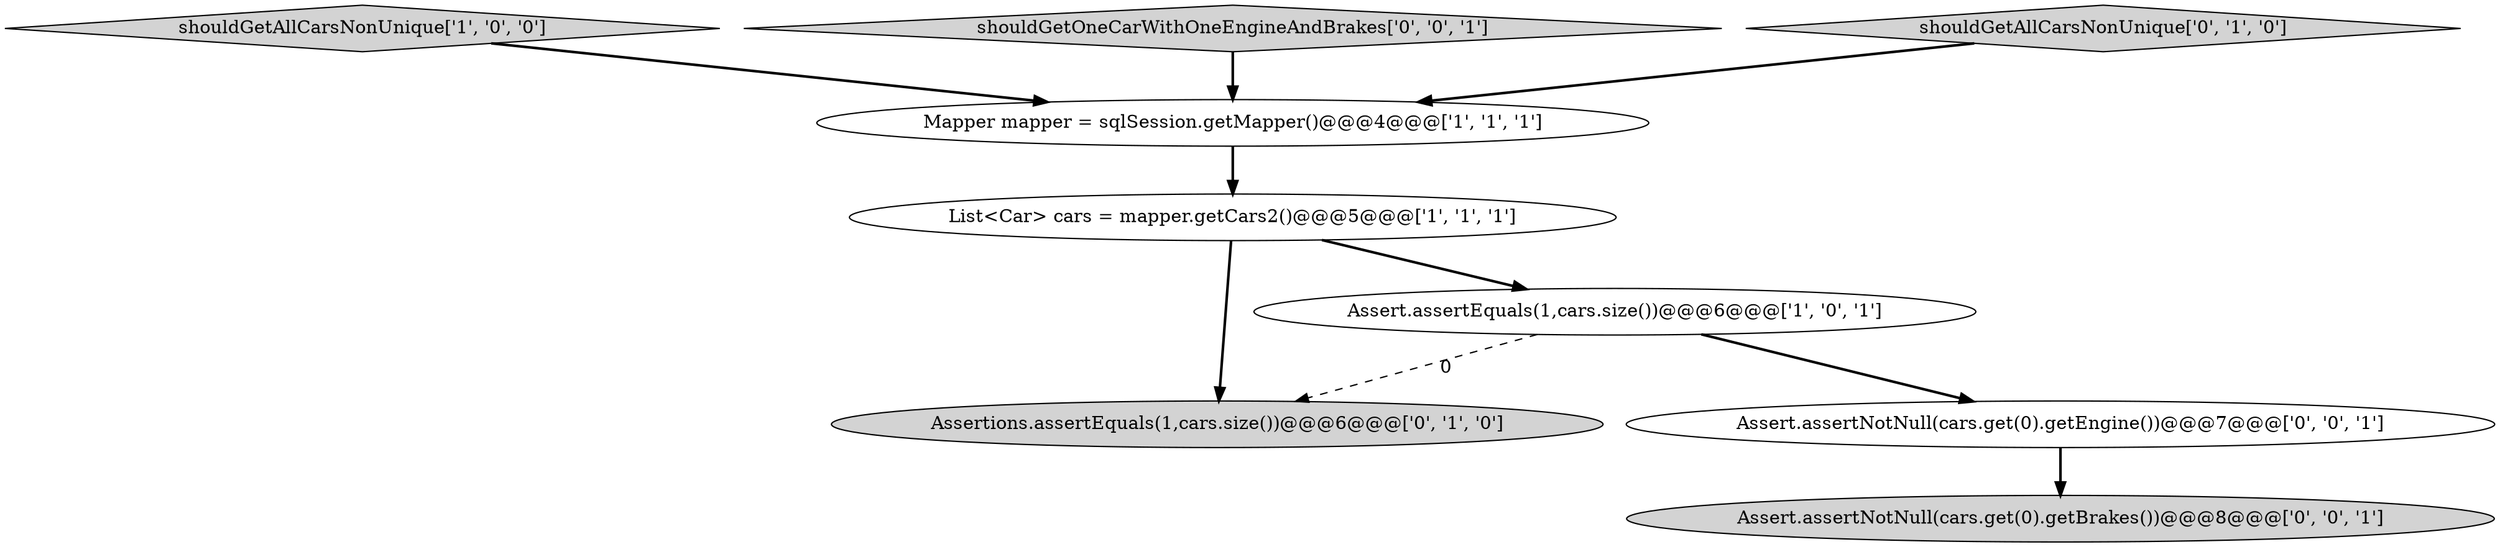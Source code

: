 digraph {
3 [style = filled, label = "shouldGetAllCarsNonUnique['1', '0', '0']", fillcolor = lightgray, shape = diamond image = "AAA0AAABBB1BBB"];
8 [style = filled, label = "Assert.assertNotNull(cars.get(0).getEngine())@@@7@@@['0', '0', '1']", fillcolor = white, shape = ellipse image = "AAA0AAABBB3BBB"];
7 [style = filled, label = "Assert.assertNotNull(cars.get(0).getBrakes())@@@8@@@['0', '0', '1']", fillcolor = lightgray, shape = ellipse image = "AAA0AAABBB3BBB"];
1 [style = filled, label = "List<Car> cars = mapper.getCars2()@@@5@@@['1', '1', '1']", fillcolor = white, shape = ellipse image = "AAA0AAABBB1BBB"];
6 [style = filled, label = "shouldGetOneCarWithOneEngineAndBrakes['0', '0', '1']", fillcolor = lightgray, shape = diamond image = "AAA0AAABBB3BBB"];
5 [style = filled, label = "Assertions.assertEquals(1,cars.size())@@@6@@@['0', '1', '0']", fillcolor = lightgray, shape = ellipse image = "AAA1AAABBB2BBB"];
4 [style = filled, label = "shouldGetAllCarsNonUnique['0', '1', '0']", fillcolor = lightgray, shape = diamond image = "AAA0AAABBB2BBB"];
2 [style = filled, label = "Mapper mapper = sqlSession.getMapper()@@@4@@@['1', '1', '1']", fillcolor = white, shape = ellipse image = "AAA0AAABBB1BBB"];
0 [style = filled, label = "Assert.assertEquals(1,cars.size())@@@6@@@['1', '0', '1']", fillcolor = white, shape = ellipse image = "AAA0AAABBB1BBB"];
8->7 [style = bold, label=""];
0->8 [style = bold, label=""];
2->1 [style = bold, label=""];
3->2 [style = bold, label=""];
0->5 [style = dashed, label="0"];
6->2 [style = bold, label=""];
4->2 [style = bold, label=""];
1->0 [style = bold, label=""];
1->5 [style = bold, label=""];
}
